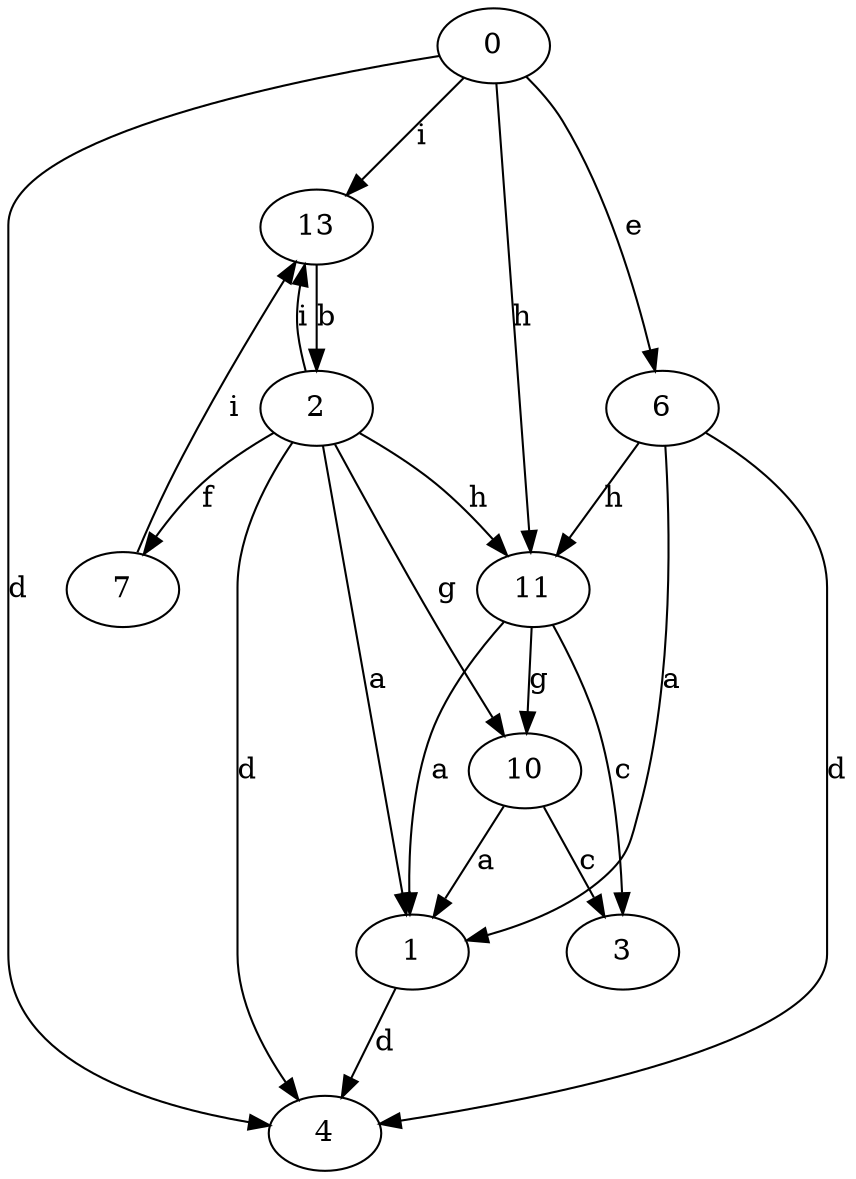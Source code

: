 strict digraph  {
0;
1;
2;
3;
4;
6;
7;
10;
11;
13;
0 -> 4  [label=d];
0 -> 6  [label=e];
0 -> 11  [label=h];
0 -> 13  [label=i];
1 -> 4  [label=d];
2 -> 1  [label=a];
2 -> 4  [label=d];
2 -> 7  [label=f];
2 -> 10  [label=g];
2 -> 11  [label=h];
2 -> 13  [label=i];
6 -> 1  [label=a];
6 -> 4  [label=d];
6 -> 11  [label=h];
7 -> 13  [label=i];
10 -> 1  [label=a];
10 -> 3  [label=c];
11 -> 1  [label=a];
11 -> 3  [label=c];
11 -> 10  [label=g];
13 -> 2  [label=b];
}
